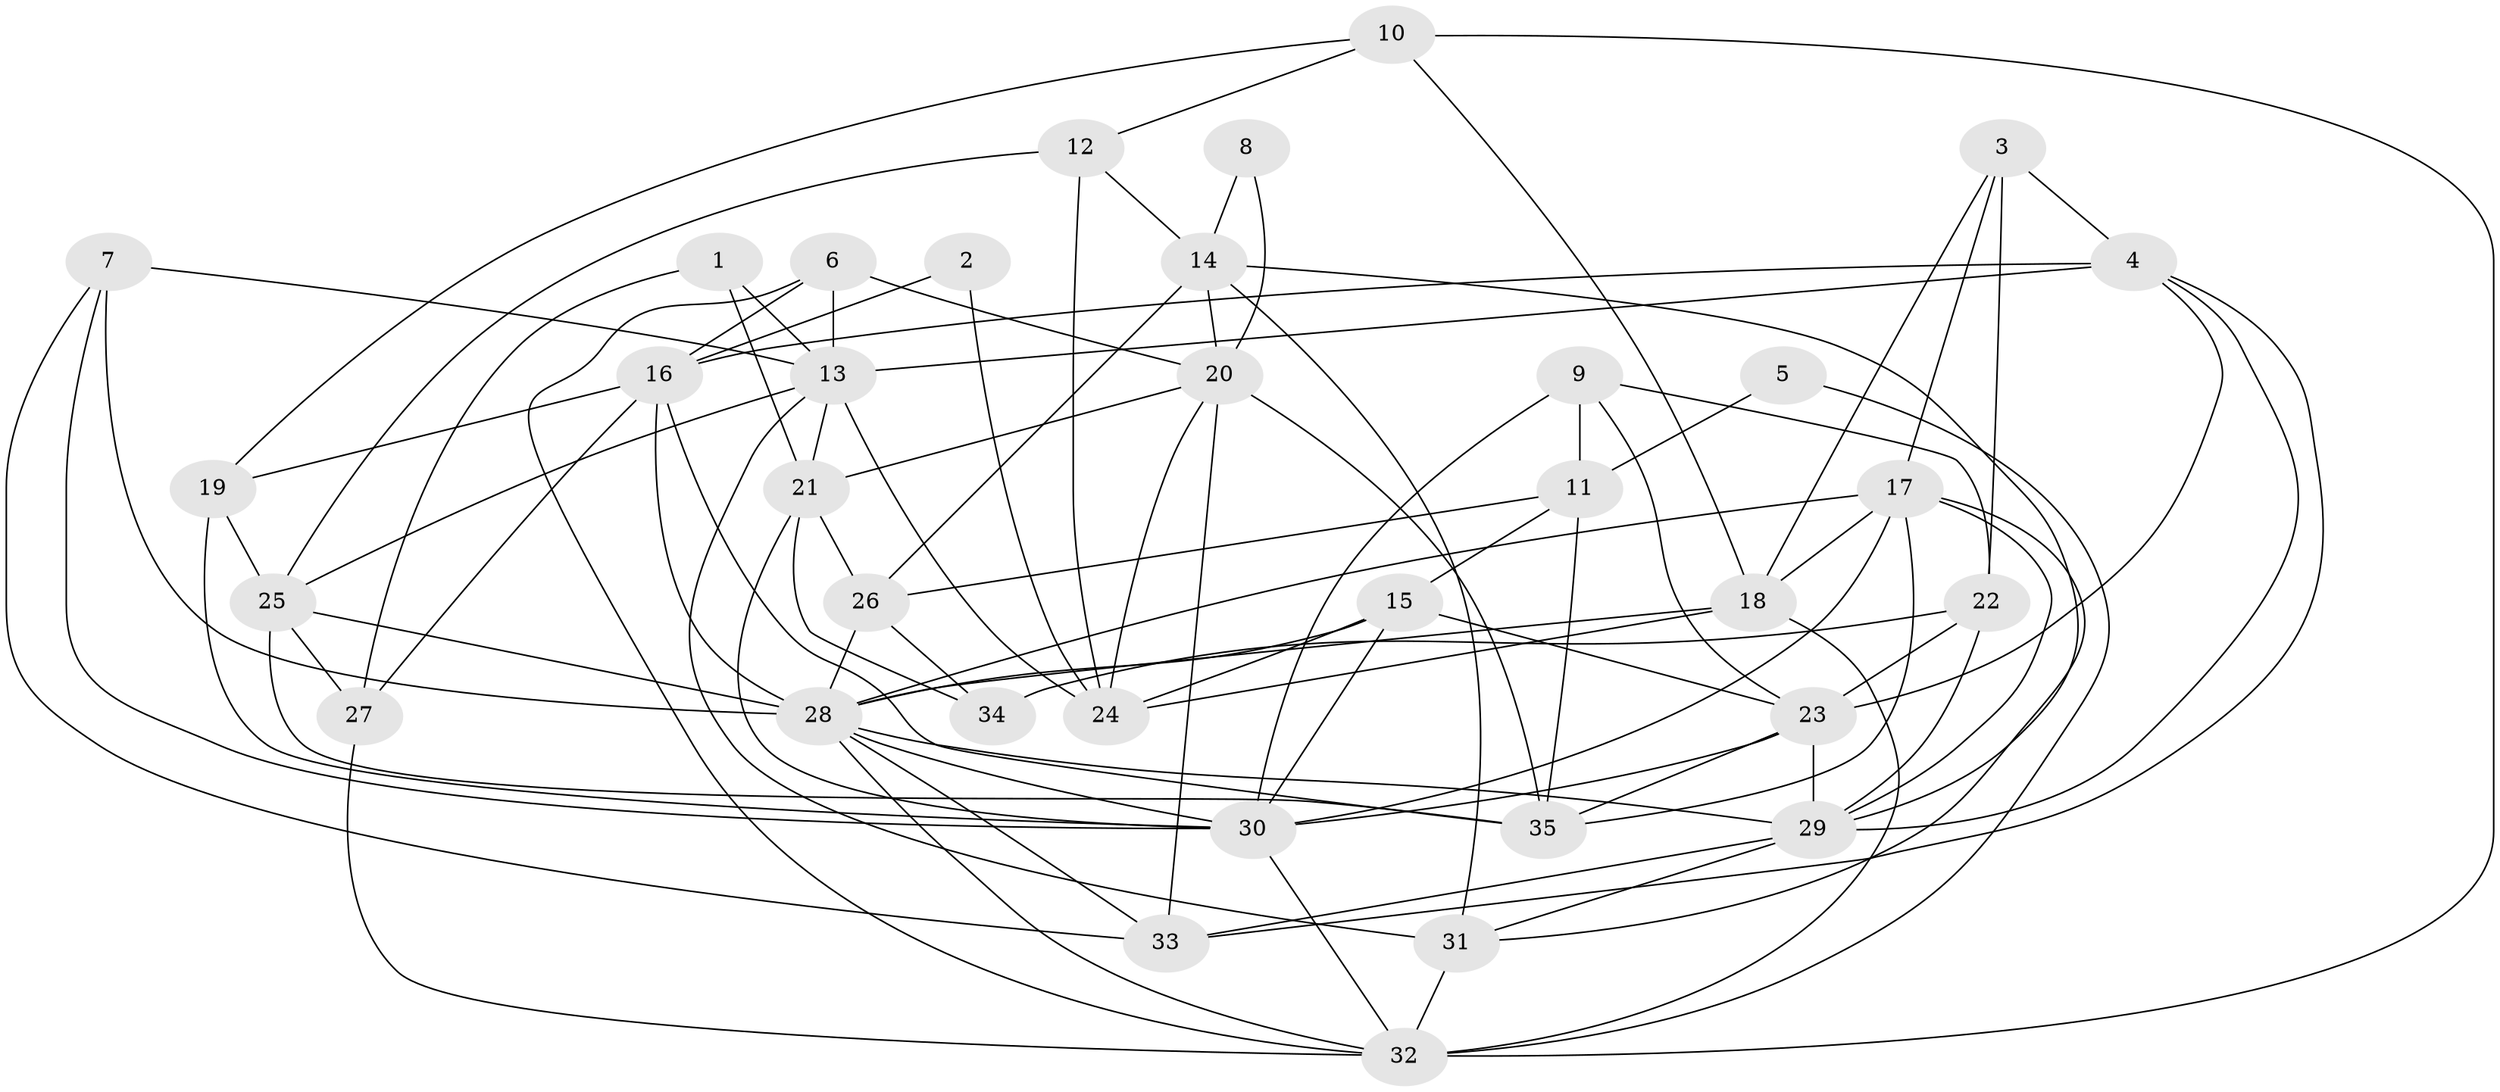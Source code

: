 // original degree distribution, {3: 0.34285714285714286, 4: 0.2857142857142857, 9: 0.014285714285714285, 2: 0.08571428571428572, 5: 0.17142857142857143, 7: 0.04285714285714286, 8: 0.014285714285714285, 6: 0.04285714285714286}
// Generated by graph-tools (version 1.1) at 2025/50/03/09/25 03:50:04]
// undirected, 35 vertices, 94 edges
graph export_dot {
graph [start="1"]
  node [color=gray90,style=filled];
  1;
  2;
  3;
  4;
  5;
  6;
  7;
  8;
  9;
  10;
  11;
  12;
  13;
  14;
  15;
  16;
  17;
  18;
  19;
  20;
  21;
  22;
  23;
  24;
  25;
  26;
  27;
  28;
  29;
  30;
  31;
  32;
  33;
  34;
  35;
  1 -- 13 [weight=1.0];
  1 -- 21 [weight=1.0];
  1 -- 27 [weight=1.0];
  2 -- 16 [weight=1.0];
  2 -- 24 [weight=1.0];
  3 -- 4 [weight=1.0];
  3 -- 17 [weight=1.0];
  3 -- 18 [weight=1.0];
  3 -- 22 [weight=1.0];
  4 -- 13 [weight=2.0];
  4 -- 16 [weight=1.0];
  4 -- 23 [weight=1.0];
  4 -- 29 [weight=1.0];
  4 -- 33 [weight=1.0];
  5 -- 11 [weight=1.0];
  5 -- 32 [weight=1.0];
  6 -- 13 [weight=1.0];
  6 -- 16 [weight=1.0];
  6 -- 20 [weight=1.0];
  6 -- 32 [weight=1.0];
  7 -- 13 [weight=1.0];
  7 -- 28 [weight=1.0];
  7 -- 30 [weight=1.0];
  7 -- 33 [weight=1.0];
  8 -- 14 [weight=1.0];
  8 -- 20 [weight=1.0];
  9 -- 11 [weight=1.0];
  9 -- 22 [weight=1.0];
  9 -- 23 [weight=1.0];
  9 -- 30 [weight=2.0];
  10 -- 12 [weight=1.0];
  10 -- 18 [weight=1.0];
  10 -- 19 [weight=1.0];
  10 -- 32 [weight=1.0];
  11 -- 15 [weight=1.0];
  11 -- 26 [weight=1.0];
  11 -- 35 [weight=1.0];
  12 -- 14 [weight=1.0];
  12 -- 24 [weight=1.0];
  12 -- 25 [weight=1.0];
  13 -- 21 [weight=1.0];
  13 -- 24 [weight=1.0];
  13 -- 25 [weight=1.0];
  13 -- 31 [weight=1.0];
  14 -- 20 [weight=1.0];
  14 -- 26 [weight=1.0];
  14 -- 29 [weight=1.0];
  14 -- 31 [weight=1.0];
  15 -- 23 [weight=1.0];
  15 -- 24 [weight=1.0];
  15 -- 28 [weight=1.0];
  15 -- 30 [weight=1.0];
  16 -- 19 [weight=1.0];
  16 -- 27 [weight=1.0];
  16 -- 28 [weight=1.0];
  16 -- 35 [weight=1.0];
  17 -- 18 [weight=1.0];
  17 -- 28 [weight=1.0];
  17 -- 29 [weight=1.0];
  17 -- 30 [weight=1.0];
  17 -- 31 [weight=1.0];
  17 -- 35 [weight=1.0];
  18 -- 24 [weight=1.0];
  18 -- 28 [weight=2.0];
  18 -- 32 [weight=1.0];
  19 -- 25 [weight=1.0];
  19 -- 30 [weight=1.0];
  20 -- 21 [weight=1.0];
  20 -- 24 [weight=1.0];
  20 -- 33 [weight=1.0];
  20 -- 35 [weight=1.0];
  21 -- 26 [weight=1.0];
  21 -- 30 [weight=2.0];
  21 -- 34 [weight=1.0];
  22 -- 23 [weight=1.0];
  22 -- 29 [weight=1.0];
  22 -- 34 [weight=1.0];
  23 -- 29 [weight=2.0];
  23 -- 30 [weight=1.0];
  23 -- 35 [weight=1.0];
  25 -- 27 [weight=1.0];
  25 -- 28 [weight=1.0];
  25 -- 35 [weight=2.0];
  26 -- 28 [weight=1.0];
  26 -- 34 [weight=1.0];
  27 -- 32 [weight=1.0];
  28 -- 29 [weight=1.0];
  28 -- 30 [weight=3.0];
  28 -- 32 [weight=1.0];
  28 -- 33 [weight=1.0];
  29 -- 31 [weight=1.0];
  29 -- 33 [weight=1.0];
  30 -- 32 [weight=1.0];
  31 -- 32 [weight=1.0];
}

